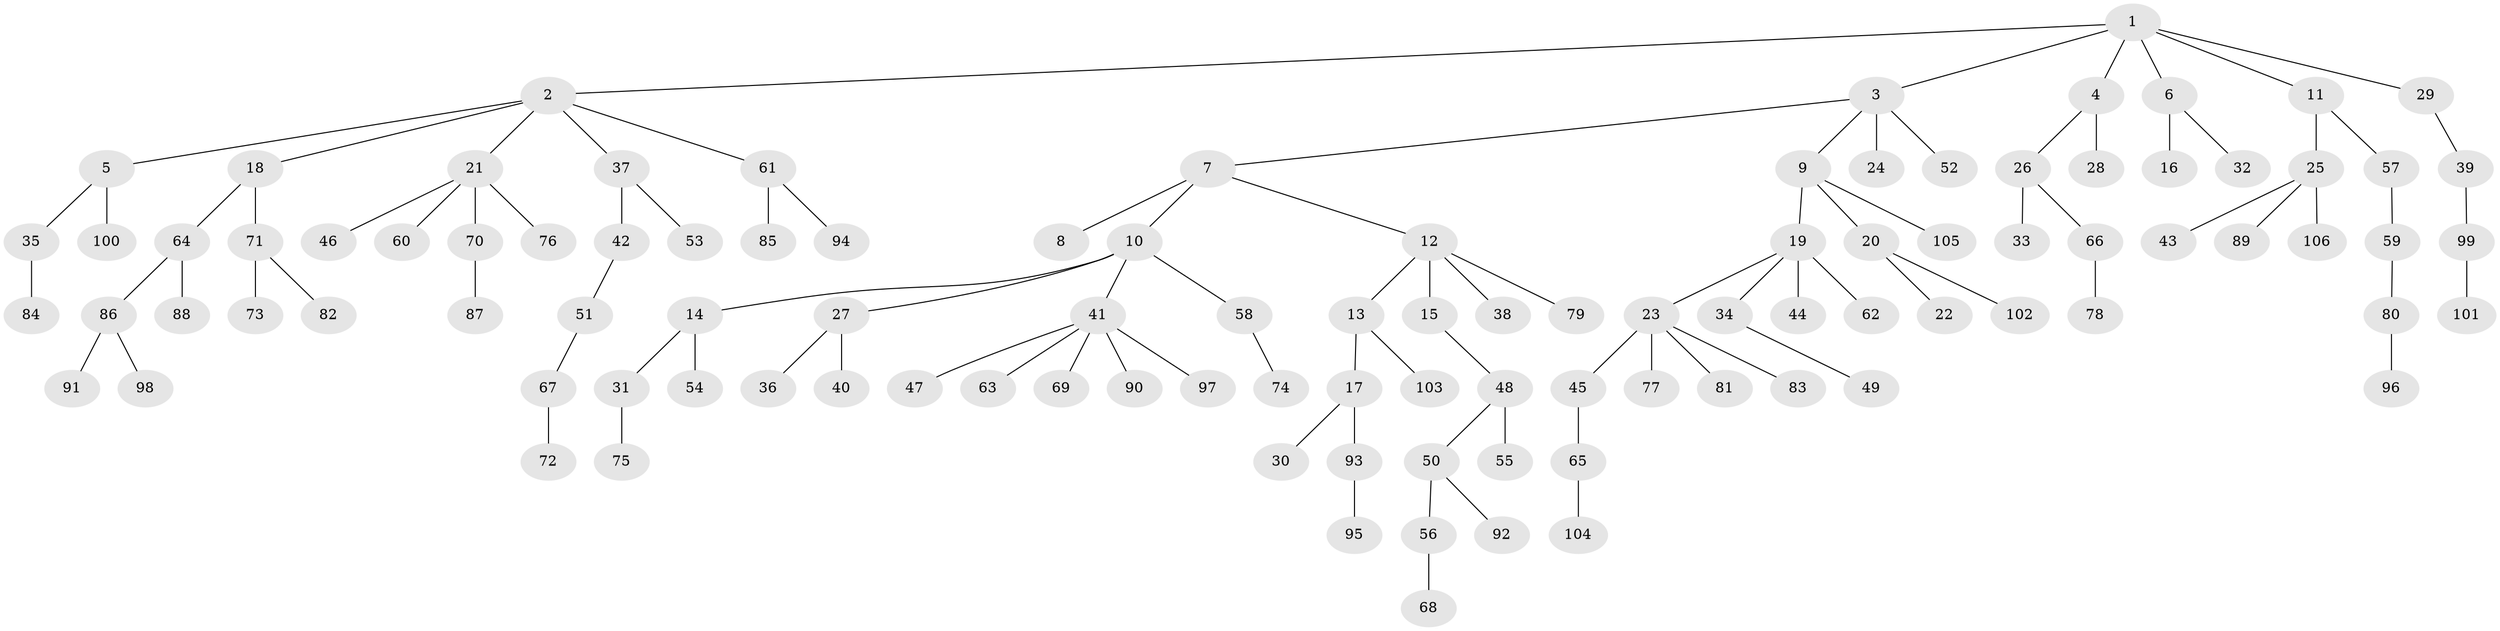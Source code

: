 // coarse degree distribution, {9: 0.023809523809523808, 2: 0.09523809523809523, 1: 0.7380952380952381, 4: 0.07142857142857142, 6: 0.023809523809523808, 11: 0.023809523809523808, 5: 0.023809523809523808}
// Generated by graph-tools (version 1.1) at 2025/56/03/04/25 21:56:47]
// undirected, 106 vertices, 105 edges
graph export_dot {
graph [start="1"]
  node [color=gray90,style=filled];
  1;
  2;
  3;
  4;
  5;
  6;
  7;
  8;
  9;
  10;
  11;
  12;
  13;
  14;
  15;
  16;
  17;
  18;
  19;
  20;
  21;
  22;
  23;
  24;
  25;
  26;
  27;
  28;
  29;
  30;
  31;
  32;
  33;
  34;
  35;
  36;
  37;
  38;
  39;
  40;
  41;
  42;
  43;
  44;
  45;
  46;
  47;
  48;
  49;
  50;
  51;
  52;
  53;
  54;
  55;
  56;
  57;
  58;
  59;
  60;
  61;
  62;
  63;
  64;
  65;
  66;
  67;
  68;
  69;
  70;
  71;
  72;
  73;
  74;
  75;
  76;
  77;
  78;
  79;
  80;
  81;
  82;
  83;
  84;
  85;
  86;
  87;
  88;
  89;
  90;
  91;
  92;
  93;
  94;
  95;
  96;
  97;
  98;
  99;
  100;
  101;
  102;
  103;
  104;
  105;
  106;
  1 -- 2;
  1 -- 3;
  1 -- 4;
  1 -- 6;
  1 -- 11;
  1 -- 29;
  2 -- 5;
  2 -- 18;
  2 -- 21;
  2 -- 37;
  2 -- 61;
  3 -- 7;
  3 -- 9;
  3 -- 24;
  3 -- 52;
  4 -- 26;
  4 -- 28;
  5 -- 35;
  5 -- 100;
  6 -- 16;
  6 -- 32;
  7 -- 8;
  7 -- 10;
  7 -- 12;
  9 -- 19;
  9 -- 20;
  9 -- 105;
  10 -- 14;
  10 -- 27;
  10 -- 41;
  10 -- 58;
  11 -- 25;
  11 -- 57;
  12 -- 13;
  12 -- 15;
  12 -- 38;
  12 -- 79;
  13 -- 17;
  13 -- 103;
  14 -- 31;
  14 -- 54;
  15 -- 48;
  17 -- 30;
  17 -- 93;
  18 -- 64;
  18 -- 71;
  19 -- 23;
  19 -- 34;
  19 -- 44;
  19 -- 62;
  20 -- 22;
  20 -- 102;
  21 -- 46;
  21 -- 60;
  21 -- 70;
  21 -- 76;
  23 -- 45;
  23 -- 77;
  23 -- 81;
  23 -- 83;
  25 -- 43;
  25 -- 89;
  25 -- 106;
  26 -- 33;
  26 -- 66;
  27 -- 36;
  27 -- 40;
  29 -- 39;
  31 -- 75;
  34 -- 49;
  35 -- 84;
  37 -- 42;
  37 -- 53;
  39 -- 99;
  41 -- 47;
  41 -- 63;
  41 -- 69;
  41 -- 90;
  41 -- 97;
  42 -- 51;
  45 -- 65;
  48 -- 50;
  48 -- 55;
  50 -- 56;
  50 -- 92;
  51 -- 67;
  56 -- 68;
  57 -- 59;
  58 -- 74;
  59 -- 80;
  61 -- 85;
  61 -- 94;
  64 -- 86;
  64 -- 88;
  65 -- 104;
  66 -- 78;
  67 -- 72;
  70 -- 87;
  71 -- 73;
  71 -- 82;
  80 -- 96;
  86 -- 91;
  86 -- 98;
  93 -- 95;
  99 -- 101;
}
